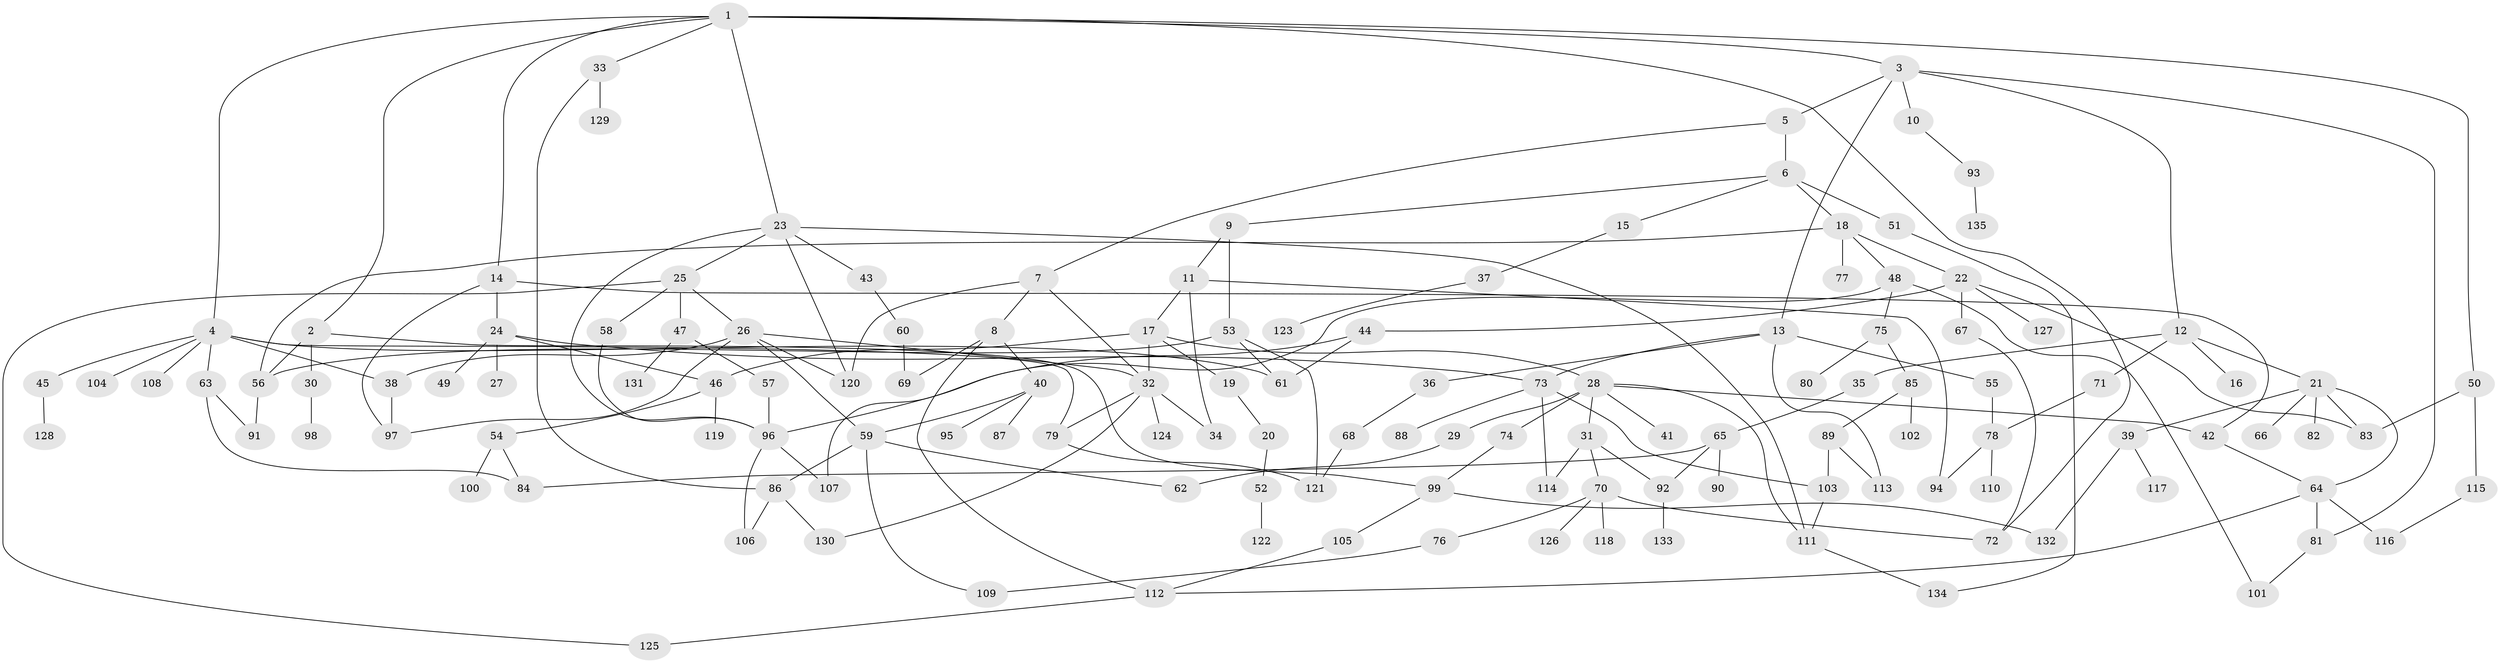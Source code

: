 // Generated by graph-tools (version 1.1) at 2025/34/03/09/25 02:34:27]
// undirected, 135 vertices, 188 edges
graph export_dot {
graph [start="1"]
  node [color=gray90,style=filled];
  1;
  2;
  3;
  4;
  5;
  6;
  7;
  8;
  9;
  10;
  11;
  12;
  13;
  14;
  15;
  16;
  17;
  18;
  19;
  20;
  21;
  22;
  23;
  24;
  25;
  26;
  27;
  28;
  29;
  30;
  31;
  32;
  33;
  34;
  35;
  36;
  37;
  38;
  39;
  40;
  41;
  42;
  43;
  44;
  45;
  46;
  47;
  48;
  49;
  50;
  51;
  52;
  53;
  54;
  55;
  56;
  57;
  58;
  59;
  60;
  61;
  62;
  63;
  64;
  65;
  66;
  67;
  68;
  69;
  70;
  71;
  72;
  73;
  74;
  75;
  76;
  77;
  78;
  79;
  80;
  81;
  82;
  83;
  84;
  85;
  86;
  87;
  88;
  89;
  90;
  91;
  92;
  93;
  94;
  95;
  96;
  97;
  98;
  99;
  100;
  101;
  102;
  103;
  104;
  105;
  106;
  107;
  108;
  109;
  110;
  111;
  112;
  113;
  114;
  115;
  116;
  117;
  118;
  119;
  120;
  121;
  122;
  123;
  124;
  125;
  126;
  127;
  128;
  129;
  130;
  131;
  132;
  133;
  134;
  135;
  1 -- 2;
  1 -- 3;
  1 -- 4;
  1 -- 14;
  1 -- 23;
  1 -- 33;
  1 -- 50;
  1 -- 72;
  2 -- 30;
  2 -- 56;
  2 -- 99;
  3 -- 5;
  3 -- 10;
  3 -- 12;
  3 -- 13;
  3 -- 81;
  4 -- 45;
  4 -- 61;
  4 -- 63;
  4 -- 104;
  4 -- 108;
  4 -- 79;
  4 -- 38;
  5 -- 6;
  5 -- 7;
  6 -- 9;
  6 -- 15;
  6 -- 18;
  6 -- 51;
  7 -- 8;
  7 -- 32;
  7 -- 120;
  8 -- 40;
  8 -- 69;
  8 -- 112;
  9 -- 11;
  9 -- 53;
  10 -- 93;
  11 -- 17;
  11 -- 94;
  11 -- 34;
  12 -- 16;
  12 -- 21;
  12 -- 35;
  12 -- 71;
  13 -- 36;
  13 -- 55;
  13 -- 73;
  13 -- 113;
  14 -- 24;
  14 -- 42;
  14 -- 97;
  15 -- 37;
  17 -- 19;
  17 -- 28;
  17 -- 46;
  17 -- 32;
  18 -- 22;
  18 -- 48;
  18 -- 77;
  18 -- 56;
  19 -- 20;
  20 -- 52;
  21 -- 39;
  21 -- 64;
  21 -- 66;
  21 -- 82;
  21 -- 83;
  22 -- 44;
  22 -- 67;
  22 -- 127;
  22 -- 83;
  23 -- 25;
  23 -- 43;
  23 -- 96;
  23 -- 111;
  23 -- 120;
  24 -- 27;
  24 -- 49;
  24 -- 73;
  24 -- 46;
  25 -- 26;
  25 -- 47;
  25 -- 58;
  25 -- 125;
  26 -- 38;
  26 -- 59;
  26 -- 97;
  26 -- 120;
  26 -- 32;
  28 -- 29;
  28 -- 31;
  28 -- 41;
  28 -- 42;
  28 -- 74;
  28 -- 111;
  29 -- 62;
  30 -- 98;
  31 -- 70;
  31 -- 92;
  31 -- 114;
  32 -- 34;
  32 -- 79;
  32 -- 124;
  32 -- 130;
  33 -- 86;
  33 -- 129;
  35 -- 65;
  36 -- 68;
  37 -- 123;
  38 -- 97;
  39 -- 117;
  39 -- 132;
  40 -- 87;
  40 -- 95;
  40 -- 59;
  42 -- 64;
  43 -- 60;
  44 -- 61;
  44 -- 96;
  45 -- 128;
  46 -- 54;
  46 -- 119;
  47 -- 57;
  47 -- 131;
  48 -- 75;
  48 -- 107;
  48 -- 101;
  50 -- 115;
  50 -- 83;
  51 -- 134;
  52 -- 122;
  53 -- 61;
  53 -- 56;
  53 -- 121;
  54 -- 84;
  54 -- 100;
  55 -- 78;
  56 -- 91;
  57 -- 96;
  58 -- 96;
  59 -- 62;
  59 -- 86;
  59 -- 109;
  60 -- 69;
  63 -- 91;
  63 -- 84;
  64 -- 116;
  64 -- 112;
  64 -- 81;
  65 -- 90;
  65 -- 92;
  65 -- 84;
  67 -- 72;
  68 -- 121;
  70 -- 76;
  70 -- 118;
  70 -- 126;
  70 -- 72;
  71 -- 78;
  73 -- 88;
  73 -- 114;
  73 -- 103;
  74 -- 99;
  75 -- 80;
  75 -- 85;
  76 -- 109;
  78 -- 110;
  78 -- 94;
  79 -- 121;
  81 -- 101;
  85 -- 89;
  85 -- 102;
  86 -- 106;
  86 -- 130;
  89 -- 103;
  89 -- 113;
  92 -- 133;
  93 -- 135;
  96 -- 106;
  96 -- 107;
  99 -- 105;
  99 -- 132;
  103 -- 111;
  105 -- 112;
  111 -- 134;
  112 -- 125;
  115 -- 116;
}
